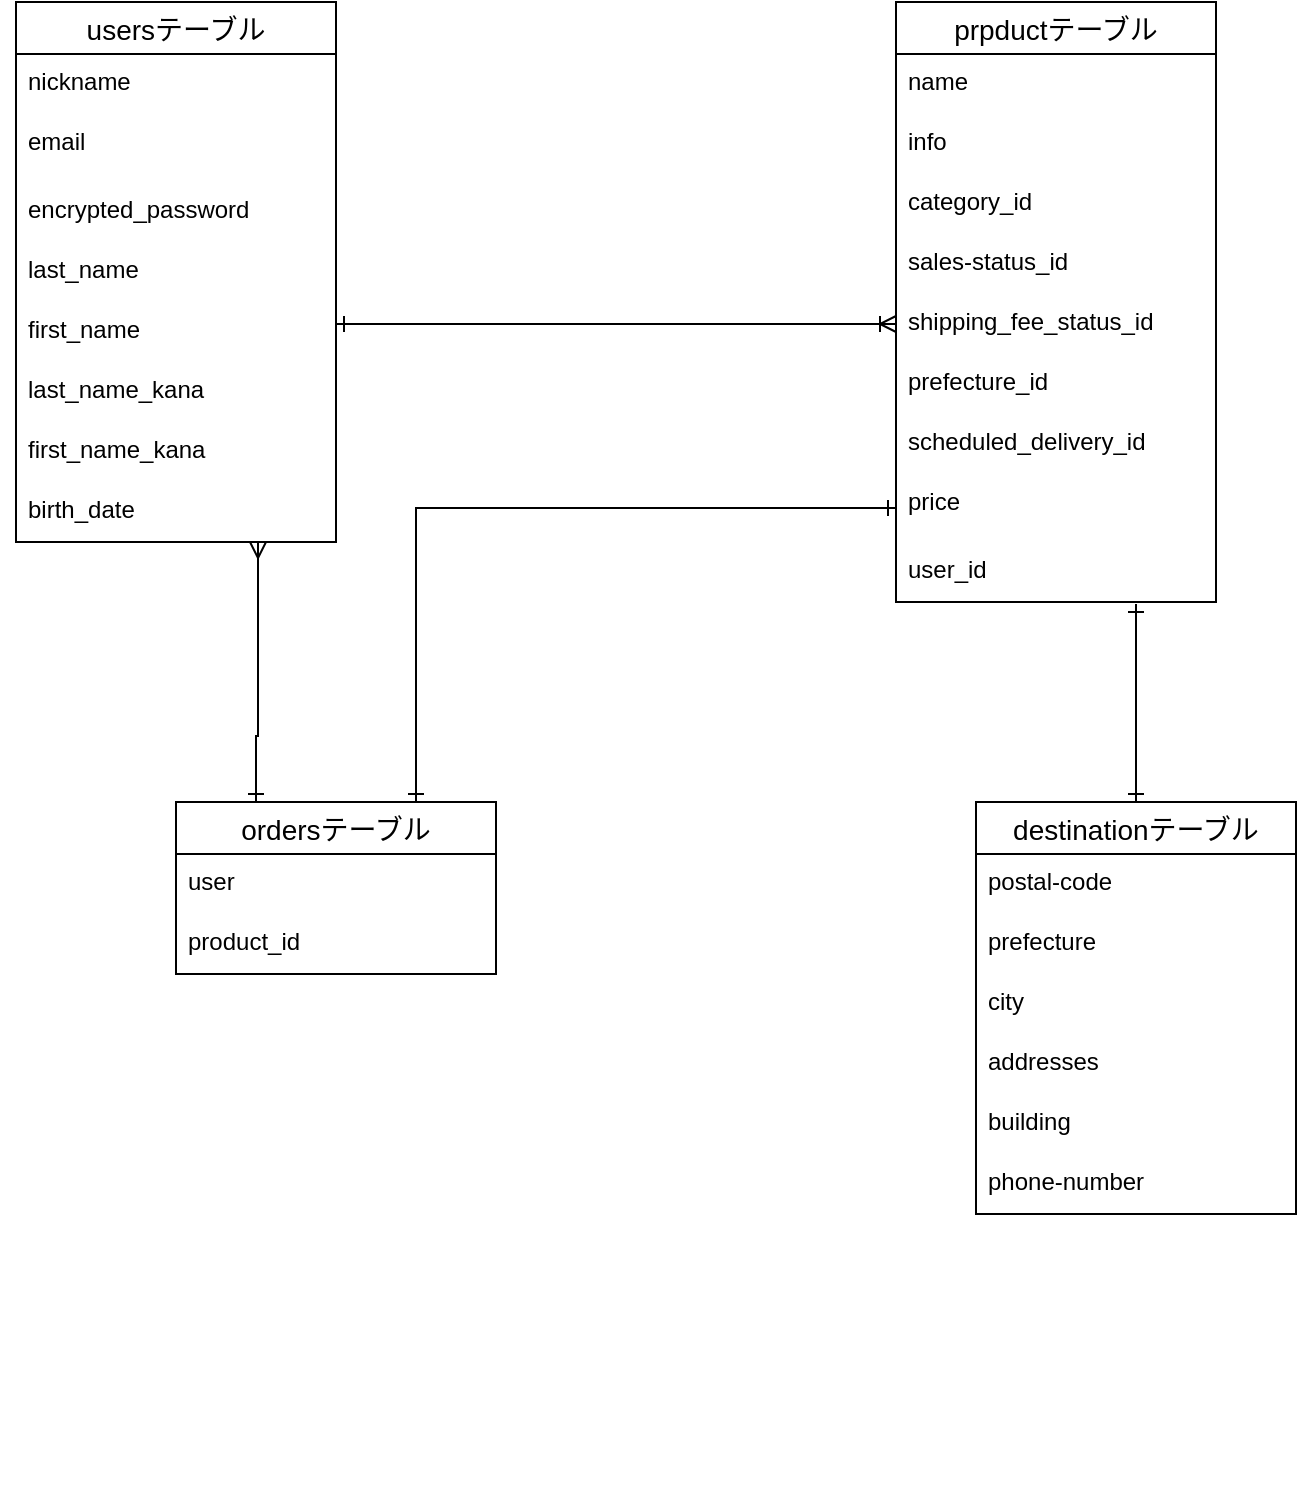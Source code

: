 <mxfile>
    <diagram id="Y3_m7N0RyaWbkq25iz3Y" name="ページ1">
        <mxGraphModel dx="505" dy="389" grid="1" gridSize="10" guides="1" tooltips="1" connect="1" arrows="1" fold="1" page="1" pageScale="1" pageWidth="827" pageHeight="1169" math="0" shadow="0">
            <root>
                <mxCell id="0"/>
                <mxCell id="1" parent="0"/>
                <mxCell id="61" value="prpductテーブル" style="swimlane;fontStyle=0;childLayout=stackLayout;horizontal=1;startSize=26;horizontalStack=0;resizeParent=1;resizeParentMax=0;resizeLast=0;collapsible=1;marginBottom=0;align=center;fontSize=14;" parent="1" vertex="1">
                    <mxGeometry x="560" y="200" width="160" height="300" as="geometry"/>
                </mxCell>
                <mxCell id="62" value="name" style="text;strokeColor=none;fillColor=none;spacingLeft=4;spacingRight=4;overflow=hidden;rotatable=0;points=[[0,0.5],[1,0.5]];portConstraint=eastwest;fontSize=12;" parent="61" vertex="1">
                    <mxGeometry y="26" width="160" height="30" as="geometry"/>
                </mxCell>
                <mxCell id="63" value="info" style="text;strokeColor=none;fillColor=none;spacingLeft=4;spacingRight=4;overflow=hidden;rotatable=0;points=[[0,0.5],[1,0.5]];portConstraint=eastwest;fontSize=12;" parent="61" vertex="1">
                    <mxGeometry y="56" width="160" height="30" as="geometry"/>
                </mxCell>
                <mxCell id="104" value="category_id" style="text;strokeColor=none;fillColor=none;spacingLeft=4;spacingRight=4;overflow=hidden;rotatable=0;points=[[0,0.5],[1,0.5]];portConstraint=eastwest;fontSize=12;" parent="61" vertex="1">
                    <mxGeometry y="86" width="160" height="30" as="geometry"/>
                </mxCell>
                <mxCell id="120" value="sales-status_id" style="text;strokeColor=none;fillColor=none;spacingLeft=4;spacingRight=4;overflow=hidden;rotatable=0;points=[[0,0.5],[1,0.5]];portConstraint=eastwest;fontSize=12;" parent="61" vertex="1">
                    <mxGeometry y="116" width="160" height="30" as="geometry"/>
                </mxCell>
                <mxCell id="106" value="shipping_fee_status_id" style="text;strokeColor=none;fillColor=none;spacingLeft=4;spacingRight=4;overflow=hidden;rotatable=0;points=[[0,0.5],[1,0.5]];portConstraint=eastwest;fontSize=12;" parent="61" vertex="1">
                    <mxGeometry y="146" width="160" height="30" as="geometry"/>
                </mxCell>
                <mxCell id="107" value="prefecture_id" style="text;strokeColor=none;fillColor=none;spacingLeft=4;spacingRight=4;overflow=hidden;rotatable=0;points=[[0,0.5],[1,0.5]];portConstraint=eastwest;fontSize=12;" parent="61" vertex="1">
                    <mxGeometry y="176" width="160" height="30" as="geometry"/>
                </mxCell>
                <mxCell id="108" value="scheduled_delivery_id" style="text;strokeColor=none;fillColor=none;spacingLeft=4;spacingRight=4;overflow=hidden;rotatable=0;points=[[0,0.5],[1,0.5]];portConstraint=eastwest;fontSize=12;" parent="61" vertex="1">
                    <mxGeometry y="206" width="160" height="30" as="geometry"/>
                </mxCell>
                <mxCell id="122" value="price" style="text;strokeColor=none;fillColor=none;spacingLeft=4;spacingRight=4;overflow=hidden;rotatable=0;points=[[0,0.5],[1,0.5]];portConstraint=eastwest;fontSize=12;" parent="61" vertex="1">
                    <mxGeometry y="236" width="160" height="34" as="geometry"/>
                </mxCell>
                <mxCell id="151" value="user_id" style="text;strokeColor=none;fillColor=none;spacingLeft=4;spacingRight=4;overflow=hidden;rotatable=0;points=[[0,0.5],[1,0.5]];portConstraint=eastwest;fontSize=12;" vertex="1" parent="61">
                    <mxGeometry y="270" width="160" height="30" as="geometry"/>
                </mxCell>
                <mxCell id="73" value="usersテーブル" style="swimlane;fontStyle=0;childLayout=stackLayout;horizontal=1;startSize=26;horizontalStack=0;resizeParent=1;resizeParentMax=0;resizeLast=0;collapsible=1;marginBottom=0;align=center;fontSize=14;" parent="1" vertex="1">
                    <mxGeometry x="120" y="200" width="160" height="270" as="geometry"/>
                </mxCell>
                <mxCell id="74" value="nickname" style="text;strokeColor=none;fillColor=none;spacingLeft=4;spacingRight=4;overflow=hidden;rotatable=0;points=[[0,0.5],[1,0.5]];portConstraint=eastwest;fontSize=12;" parent="73" vertex="1">
                    <mxGeometry y="26" width="160" height="30" as="geometry"/>
                </mxCell>
                <mxCell id="75" value="email" style="text;strokeColor=none;fillColor=none;spacingLeft=4;spacingRight=4;overflow=hidden;rotatable=0;points=[[0,0.5],[1,0.5]];portConstraint=eastwest;fontSize=12;" parent="73" vertex="1">
                    <mxGeometry y="56" width="160" height="34" as="geometry"/>
                </mxCell>
                <mxCell id="117" style="edgeStyle=orthogonalEdgeStyle;rounded=0;orthogonalLoop=1;jettySize=auto;html=1;entryX=-0.006;entryY=0.133;entryDx=0;entryDy=0;entryPerimeter=0;endArrow=ERmany;endFill=0;strokeWidth=1;startSize=6;strokeColor=none;jumpSize=6;" parent="73" edge="1">
                    <mxGeometry relative="1" as="geometry">
                        <mxPoint x="399.04" y="149.99" as="targetPoint"/>
                        <mxPoint x="160" y="120" as="sourcePoint"/>
                        <Array as="points">
                            <mxPoint x="350" y="120"/>
                            <mxPoint x="350" y="120"/>
                        </Array>
                    </mxGeometry>
                </mxCell>
                <mxCell id="159" value="encrypted_password&#10;&#10;" style="text;strokeColor=none;fillColor=none;spacingLeft=4;spacingRight=4;overflow=hidden;rotatable=0;points=[[0,0.5],[1,0.5]];portConstraint=eastwest;fontSize=12;" vertex="1" parent="73">
                    <mxGeometry y="90" width="160" height="30" as="geometry"/>
                </mxCell>
                <mxCell id="79" value="last_name" style="text;strokeColor=none;fillColor=none;spacingLeft=4;spacingRight=4;overflow=hidden;rotatable=0;points=[[0,0.5],[1,0.5]];portConstraint=eastwest;fontSize=12;" parent="73" vertex="1">
                    <mxGeometry y="120" width="160" height="30" as="geometry"/>
                </mxCell>
                <mxCell id="80" value="first_name" style="text;strokeColor=none;fillColor=none;spacingLeft=4;spacingRight=4;overflow=hidden;rotatable=0;points=[[0,0.5],[1,0.5]];portConstraint=eastwest;fontSize=12;" parent="73" vertex="1">
                    <mxGeometry y="150" width="160" height="30" as="geometry"/>
                </mxCell>
                <mxCell id="81" value="last_name_kana" style="text;strokeColor=none;fillColor=none;spacingLeft=4;spacingRight=4;overflow=hidden;rotatable=0;points=[[0,0.5],[1,0.5]];portConstraint=eastwest;fontSize=12;" parent="73" vertex="1">
                    <mxGeometry y="180" width="160" height="30" as="geometry"/>
                </mxCell>
                <mxCell id="82" value="first_name_kana" style="text;strokeColor=none;fillColor=none;spacingLeft=4;spacingRight=4;overflow=hidden;rotatable=0;points=[[0,0.5],[1,0.5]];portConstraint=eastwest;fontSize=12;" parent="73" vertex="1">
                    <mxGeometry y="210" width="160" height="30" as="geometry"/>
                </mxCell>
                <mxCell id="83" value="birth_date" style="text;strokeColor=none;fillColor=none;spacingLeft=4;spacingRight=4;overflow=hidden;rotatable=0;points=[[0,0.5],[1,0.5]];portConstraint=eastwest;fontSize=12;" parent="73" vertex="1">
                    <mxGeometry y="240" width="160" height="30" as="geometry"/>
                </mxCell>
                <mxCell id="116" style="edgeStyle=orthogonalEdgeStyle;rounded=0;orthogonalLoop=1;jettySize=auto;html=1;exitX=0;exitY=0.25;exitDx=0;exitDy=0;entryX=0;entryY=0.25;entryDx=0;entryDy=0;" parent="1" edge="1">
                    <mxGeometry relative="1" as="geometry">
                        <mxPoint x="120" y="934" as="targetPoint"/>
                        <mxPoint x="120" y="934" as="sourcePoint"/>
                    </mxGeometry>
                </mxCell>
                <mxCell id="171" style="edgeStyle=orthogonalEdgeStyle;rounded=0;sketch=0;jumpSize=7;orthogonalLoop=1;jettySize=auto;html=1;startArrow=ERone;startFill=0;startSize=6;endArrow=ERmany;endFill=0;strokeWidth=1;exitX=0.25;exitY=0;exitDx=0;exitDy=0;" edge="1" parent="1" source="129">
                    <mxGeometry relative="1" as="geometry">
                        <mxPoint x="241" y="470" as="targetPoint"/>
                        <mxPoint x="241" y="590" as="sourcePoint"/>
                        <Array as="points">
                            <mxPoint x="240" y="567"/>
                            <mxPoint x="241" y="567"/>
                        </Array>
                    </mxGeometry>
                </mxCell>
                <mxCell id="129" value="ordersテーブル" style="swimlane;fontStyle=0;childLayout=stackLayout;horizontal=1;startSize=26;horizontalStack=0;resizeParent=1;resizeParentMax=0;resizeLast=0;collapsible=1;marginBottom=0;align=center;fontSize=14;" vertex="1" parent="1">
                    <mxGeometry x="200" y="600" width="160" height="86" as="geometry"/>
                </mxCell>
                <mxCell id="131" value="user" style="text;strokeColor=none;fillColor=none;spacingLeft=4;spacingRight=4;overflow=hidden;rotatable=0;points=[[0,0.5],[1,0.5]];portConstraint=eastwest;fontSize=12;" vertex="1" parent="129">
                    <mxGeometry y="26" width="160" height="30" as="geometry"/>
                </mxCell>
                <mxCell id="133" value="product_id" style="text;strokeColor=none;fillColor=none;spacingLeft=4;spacingRight=4;overflow=hidden;rotatable=0;points=[[0,0.5],[1,0.5]];portConstraint=eastwest;fontSize=12;" vertex="1" parent="129">
                    <mxGeometry y="56" width="160" height="30" as="geometry"/>
                </mxCell>
                <mxCell id="167" style="edgeStyle=orthogonalEdgeStyle;rounded=0;sketch=0;jumpSize=7;orthogonalLoop=1;jettySize=auto;html=1;startSize=6;endArrow=ERone;endFill=0;strokeWidth=1;startArrow=ERone;startFill=0;" edge="1" parent="1" source="134">
                    <mxGeometry relative="1" as="geometry">
                        <mxPoint x="680" y="501" as="targetPoint"/>
                        <Array as="points">
                            <mxPoint x="680" y="510"/>
                            <mxPoint x="680" y="510"/>
                        </Array>
                    </mxGeometry>
                </mxCell>
                <mxCell id="134" value="destinationテーブル" style="swimlane;fontStyle=0;childLayout=stackLayout;horizontal=1;startSize=26;horizontalStack=0;resizeParent=1;resizeParentMax=0;resizeLast=0;collapsible=1;marginBottom=0;align=center;fontSize=14;" vertex="1" parent="1">
                    <mxGeometry x="600" y="600" width="160" height="206" as="geometry"/>
                </mxCell>
                <mxCell id="140" value="postal-code" style="text;strokeColor=none;fillColor=none;spacingLeft=4;spacingRight=4;overflow=hidden;rotatable=0;points=[[0,0.5],[1,0.5]];portConstraint=eastwest;fontSize=12;" vertex="1" parent="134">
                    <mxGeometry y="26" width="160" height="30" as="geometry"/>
                </mxCell>
                <mxCell id="141" value="prefecture" style="text;strokeColor=none;fillColor=none;spacingLeft=4;spacingRight=4;overflow=hidden;rotatable=0;points=[[0,0.5],[1,0.5]];portConstraint=eastwest;fontSize=12;" vertex="1" parent="134">
                    <mxGeometry y="56" width="160" height="30" as="geometry"/>
                </mxCell>
                <mxCell id="142" value="city" style="text;strokeColor=none;fillColor=none;spacingLeft=4;spacingRight=4;overflow=hidden;rotatable=0;points=[[0,0.5],[1,0.5]];portConstraint=eastwest;fontSize=12;" vertex="1" parent="134">
                    <mxGeometry y="86" width="160" height="30" as="geometry"/>
                </mxCell>
                <mxCell id="143" value="addresses" style="text;strokeColor=none;fillColor=none;spacingLeft=4;spacingRight=4;overflow=hidden;rotatable=0;points=[[0,0.5],[1,0.5]];portConstraint=eastwest;fontSize=12;" vertex="1" parent="134">
                    <mxGeometry y="116" width="160" height="30" as="geometry"/>
                </mxCell>
                <mxCell id="144" value="building" style="text;strokeColor=none;fillColor=none;spacingLeft=4;spacingRight=4;overflow=hidden;rotatable=0;points=[[0,0.5],[1,0.5]];portConstraint=eastwest;fontSize=12;" vertex="1" parent="134">
                    <mxGeometry y="146" width="160" height="30" as="geometry"/>
                </mxCell>
                <mxCell id="145" value="phone-number" style="text;strokeColor=none;fillColor=none;spacingLeft=4;spacingRight=4;overflow=hidden;rotatable=0;points=[[0,0.5],[1,0.5]];portConstraint=eastwest;fontSize=12;" vertex="1" parent="134">
                    <mxGeometry y="176" width="160" height="30" as="geometry"/>
                </mxCell>
                <mxCell id="165" style="edgeStyle=orthogonalEdgeStyle;rounded=0;sketch=0;jumpSize=7;orthogonalLoop=1;jettySize=auto;html=1;exitX=0;exitY=0.5;exitDx=0;exitDy=0;startSize=6;endArrow=ERone;endFill=0;strokeWidth=1;" edge="1" parent="1" source="106">
                    <mxGeometry relative="1" as="geometry">
                        <mxPoint x="280" y="361" as="targetPoint"/>
                    </mxGeometry>
                </mxCell>
                <mxCell id="166" style="edgeStyle=orthogonalEdgeStyle;rounded=0;sketch=0;jumpSize=7;orthogonalLoop=1;jettySize=auto;html=1;entryX=0;entryY=0.5;entryDx=0;entryDy=0;startSize=6;endArrow=ERoneToMany;endFill=0;strokeWidth=1;" edge="1" parent="1" target="106">
                    <mxGeometry relative="1" as="geometry">
                        <mxPoint x="280" y="361" as="sourcePoint"/>
                        <Array as="points">
                            <mxPoint x="280" y="361"/>
                            <mxPoint x="280" y="361"/>
                        </Array>
                    </mxGeometry>
                </mxCell>
                <mxCell id="169" style="edgeStyle=orthogonalEdgeStyle;rounded=0;sketch=0;jumpSize=7;orthogonalLoop=1;jettySize=auto;html=1;entryX=0.75;entryY=0;entryDx=0;entryDy=0;startArrow=ERone;startFill=0;startSize=6;endArrow=ERone;endFill=0;strokeWidth=1;" edge="1" parent="1" source="122" target="129">
                    <mxGeometry relative="1" as="geometry"/>
                </mxCell>
            </root>
        </mxGraphModel>
    </diagram>
</mxfile>